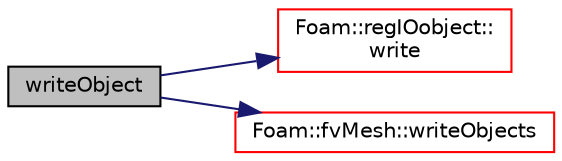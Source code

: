 digraph "writeObject"
{
  bgcolor="transparent";
  edge [fontname="Helvetica",fontsize="10",labelfontname="Helvetica",labelfontsize="10"];
  node [fontname="Helvetica",fontsize="10",shape=record];
  rankdir="LR";
  Node1 [label="writeObject",height=0.2,width=0.4,color="black", fillcolor="grey75", style="filled", fontcolor="black"];
  Node1 -> Node2 [color="midnightblue",fontsize="10",style="solid",fontname="Helvetica"];
  Node2 [label="Foam::regIOobject::\lwrite",height=0.2,width=0.4,color="red",URL="$a02134.html#a6e5faa425b059eeb55cd904755791076",tooltip="Write using setting from DB. "];
  Node1 -> Node3 [color="midnightblue",fontsize="10",style="solid",fontname="Helvetica"];
  Node3 [label="Foam::fvMesh::writeObjects",height=0.2,width=0.4,color="red",URL="$a00868.html#ac68e659540ef4628c7c28bfaf7879b4a",tooltip="Write the underlying polyMesh and other data. "];
}
